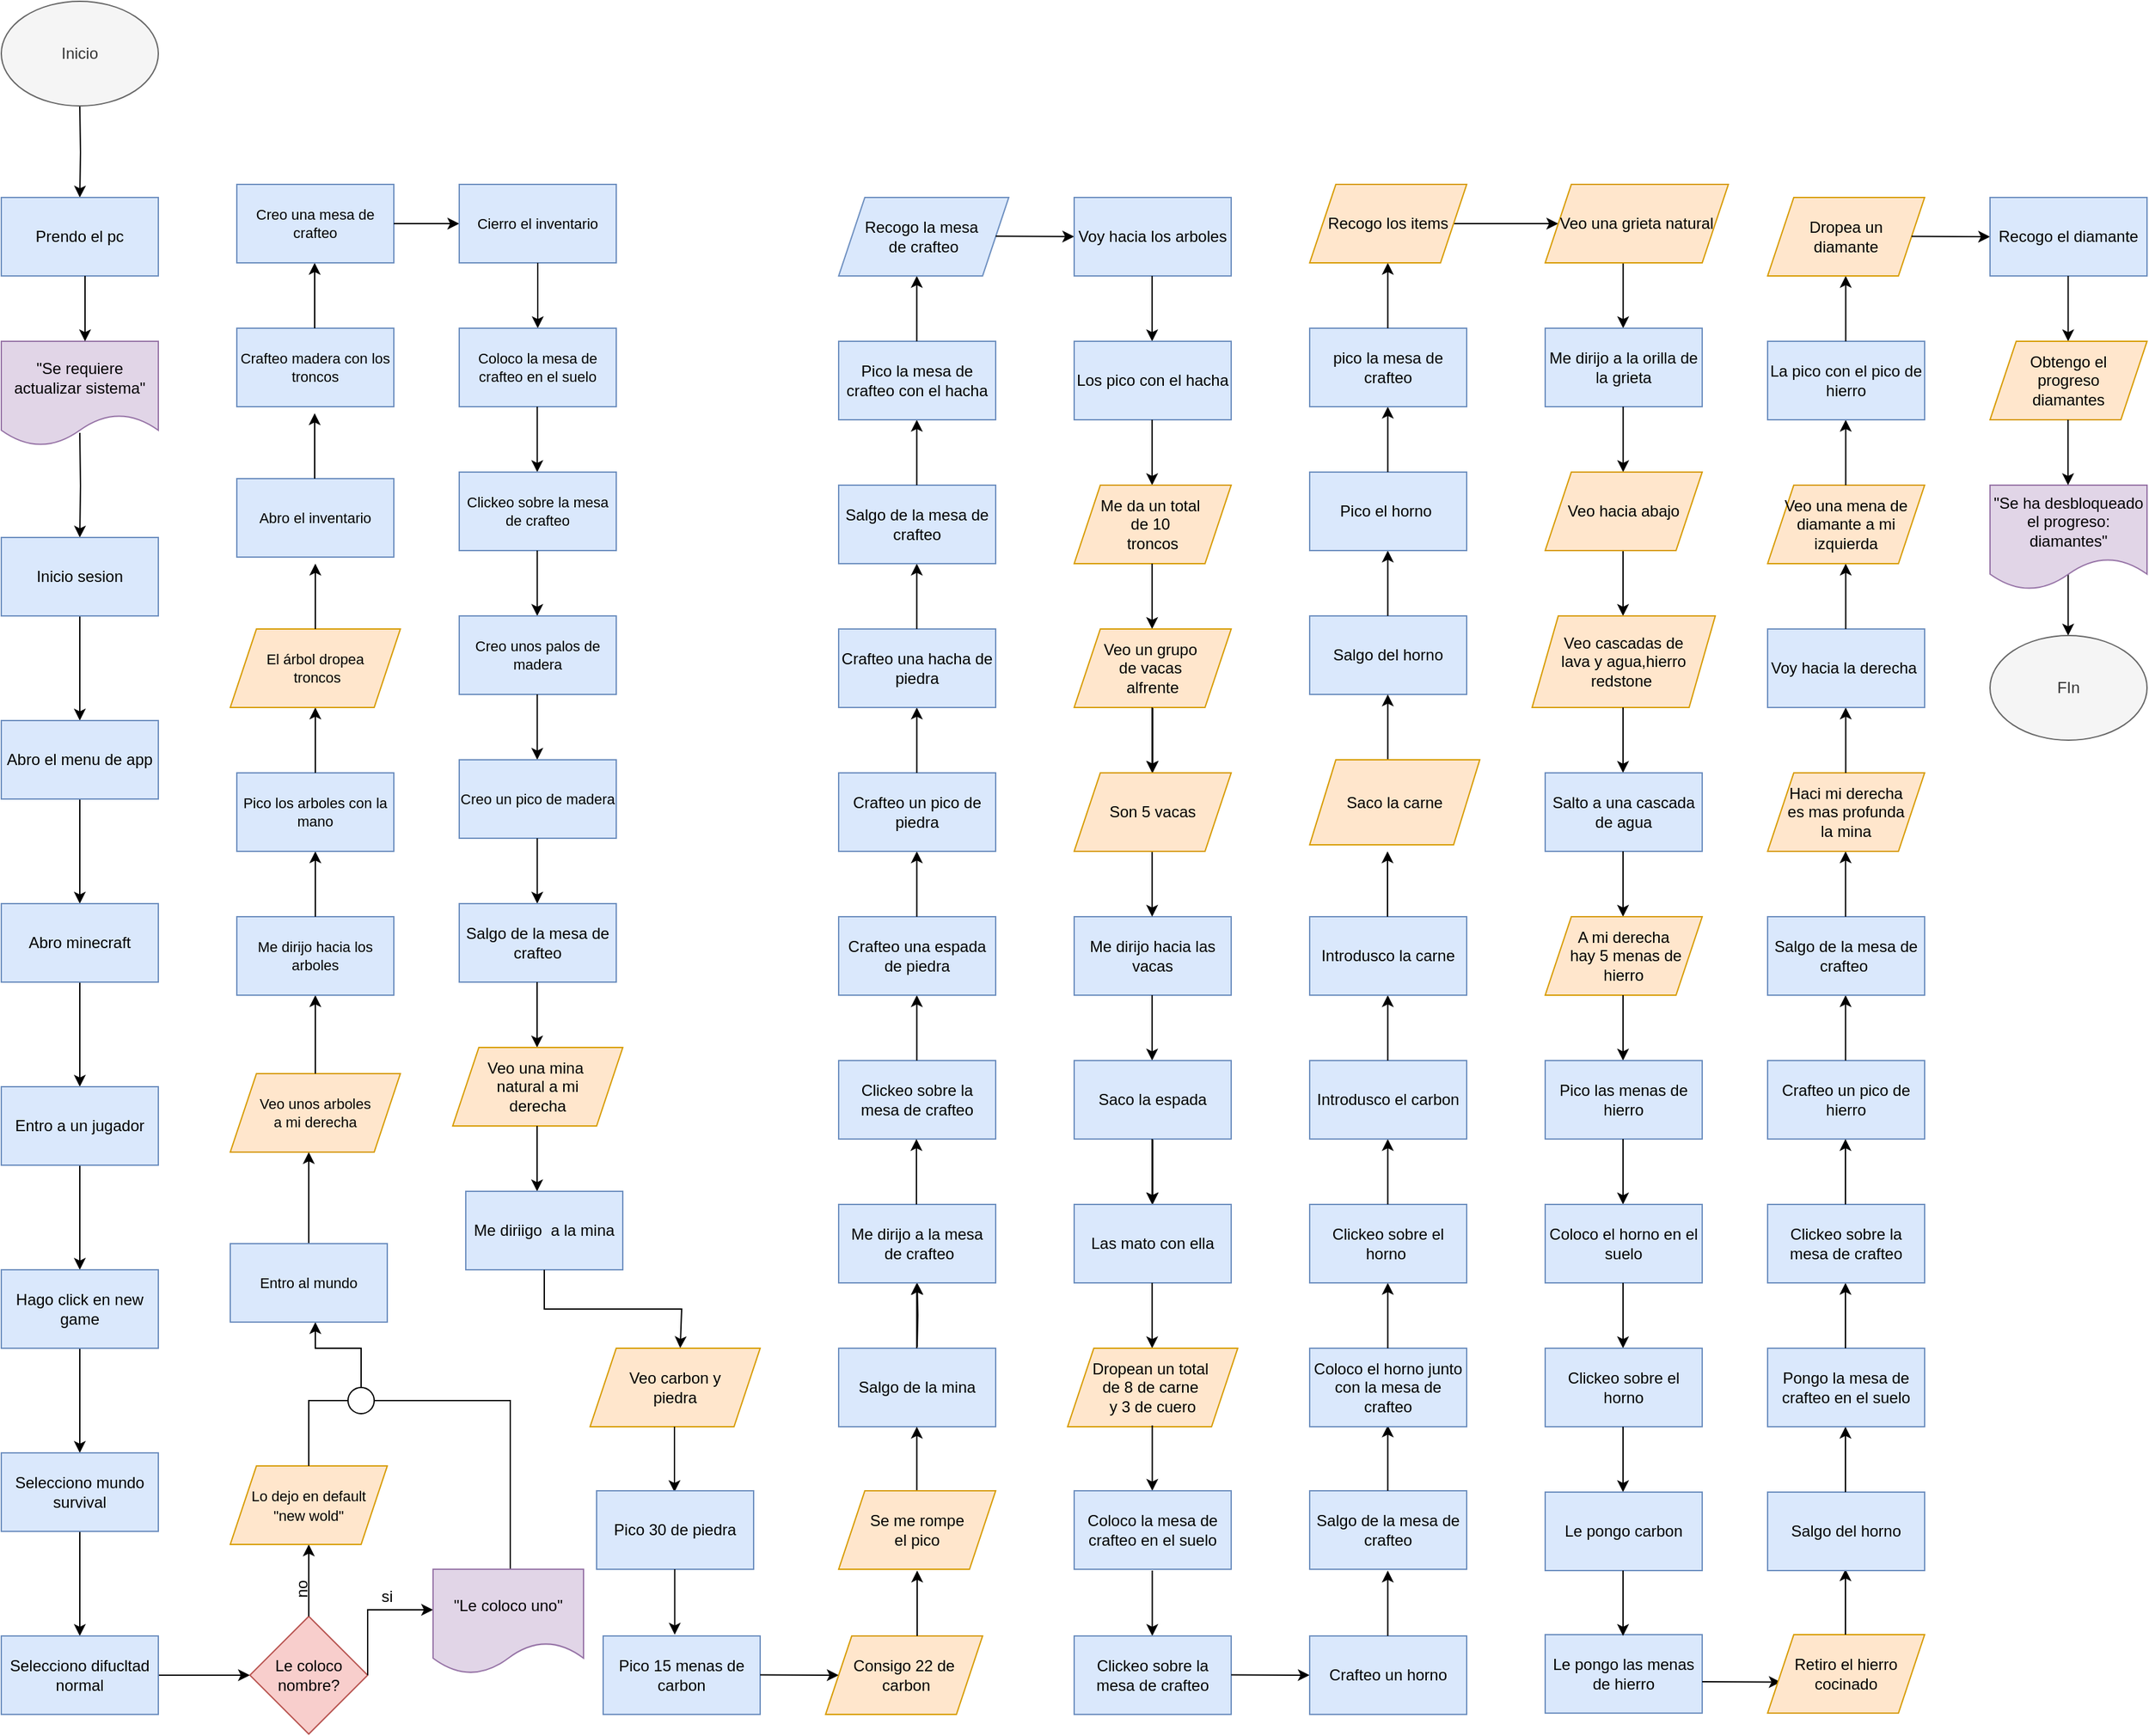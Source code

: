 <mxfile version="17.4.0" type="github">
  <diagram id="AYQV9O10JoMfKQ76o80u" name="Page-1">
    <mxGraphModel dx="1296" dy="722" grid="1" gridSize="10" guides="1" tooltips="1" connect="1" arrows="1" fold="1" page="1" pageScale="1" pageWidth="827" pageHeight="1169" math="0" shadow="0">
      <root>
        <mxCell id="0" />
        <mxCell id="1" parent="0" />
        <mxCell id="PT8ND_q76XKcG_l77ZsT-3" value="" style="edgeStyle=orthogonalEdgeStyle;rounded=0;orthogonalLoop=1;jettySize=auto;html=1;" parent="1" target="PT8ND_q76XKcG_l77ZsT-2" edge="1">
          <mxGeometry relative="1" as="geometry">
            <mxPoint x="96" y="110" as="sourcePoint" />
          </mxGeometry>
        </mxCell>
        <mxCell id="PT8ND_q76XKcG_l77ZsT-1" value="Inicio" style="ellipse;whiteSpace=wrap;html=1;fillColor=#f5f5f5;fontColor=#333333;strokeColor=#666666;" parent="1" vertex="1">
          <mxGeometry x="36" y="30" width="120" height="80" as="geometry" />
        </mxCell>
        <mxCell id="PT8ND_q76XKcG_l77ZsT-5" value="" style="edgeStyle=orthogonalEdgeStyle;rounded=0;orthogonalLoop=1;jettySize=auto;html=1;" parent="1" target="PT8ND_q76XKcG_l77ZsT-4" edge="1">
          <mxGeometry relative="1" as="geometry">
            <mxPoint x="96" y="360" as="sourcePoint" />
          </mxGeometry>
        </mxCell>
        <mxCell id="PT8ND_q76XKcG_l77ZsT-2" value="&lt;span&gt;Prendo el pc&lt;/span&gt;" style="whiteSpace=wrap;html=1;fillColor=#dae8fc;strokeColor=#6c8ebf;" parent="1" vertex="1">
          <mxGeometry x="36" y="180" width="120" height="60" as="geometry" />
        </mxCell>
        <mxCell id="PT8ND_q76XKcG_l77ZsT-7" value="" style="edgeStyle=orthogonalEdgeStyle;rounded=0;orthogonalLoop=1;jettySize=auto;html=1;" parent="1" source="PT8ND_q76XKcG_l77ZsT-4" target="PT8ND_q76XKcG_l77ZsT-6" edge="1">
          <mxGeometry relative="1" as="geometry" />
        </mxCell>
        <mxCell id="PT8ND_q76XKcG_l77ZsT-4" value="&lt;span&gt;Inicio sesion&lt;/span&gt;" style="whiteSpace=wrap;html=1;fillColor=#dae8fc;strokeColor=#6c8ebf;" parent="1" vertex="1">
          <mxGeometry x="36" y="440" width="120" height="60" as="geometry" />
        </mxCell>
        <mxCell id="PT8ND_q76XKcG_l77ZsT-9" value="" style="edgeStyle=orthogonalEdgeStyle;rounded=0;orthogonalLoop=1;jettySize=auto;html=1;" parent="1" source="PT8ND_q76XKcG_l77ZsT-6" target="PT8ND_q76XKcG_l77ZsT-8" edge="1">
          <mxGeometry relative="1" as="geometry" />
        </mxCell>
        <mxCell id="PT8ND_q76XKcG_l77ZsT-6" value="&lt;span&gt;Abro el menu de app&lt;/span&gt;" style="whiteSpace=wrap;html=1;fillColor=#dae8fc;strokeColor=#6c8ebf;" parent="1" vertex="1">
          <mxGeometry x="36" y="580" width="120" height="60" as="geometry" />
        </mxCell>
        <mxCell id="PT8ND_q76XKcG_l77ZsT-17" value="" style="edgeStyle=orthogonalEdgeStyle;rounded=0;orthogonalLoop=1;jettySize=auto;html=1;" parent="1" source="PT8ND_q76XKcG_l77ZsT-8" target="PT8ND_q76XKcG_l77ZsT-16" edge="1">
          <mxGeometry relative="1" as="geometry" />
        </mxCell>
        <mxCell id="PT8ND_q76XKcG_l77ZsT-8" value="&lt;span&gt;Abro minecraft&lt;/span&gt;" style="whiteSpace=wrap;html=1;fillColor=#dae8fc;strokeColor=#6c8ebf;" parent="1" vertex="1">
          <mxGeometry x="36" y="720" width="120" height="60" as="geometry" />
        </mxCell>
        <mxCell id="PT8ND_q76XKcG_l77ZsT-12" value="Text" style="text;html=1;strokeColor=none;fillColor=none;align=center;verticalAlign=middle;whiteSpace=wrap;rounded=0;" parent="1" vertex="1">
          <mxGeometry x="56" y="875" width="60" height="30" as="geometry" />
        </mxCell>
        <mxCell id="PT8ND_q76XKcG_l77ZsT-20" value="" style="edgeStyle=orthogonalEdgeStyle;rounded=0;orthogonalLoop=1;jettySize=auto;html=1;" parent="1" source="PT8ND_q76XKcG_l77ZsT-16" target="PT8ND_q76XKcG_l77ZsT-19" edge="1">
          <mxGeometry relative="1" as="geometry" />
        </mxCell>
        <mxCell id="PT8ND_q76XKcG_l77ZsT-16" value="&lt;span&gt;Entro a un jugador&lt;/span&gt;" style="whiteSpace=wrap;html=1;fillColor=#dae8fc;strokeColor=#6c8ebf;" parent="1" vertex="1">
          <mxGeometry x="36" y="860" width="120" height="60" as="geometry" />
        </mxCell>
        <mxCell id="PT8ND_q76XKcG_l77ZsT-23" value="" style="edgeStyle=orthogonalEdgeStyle;rounded=0;orthogonalLoop=1;jettySize=auto;html=1;" parent="1" source="PT8ND_q76XKcG_l77ZsT-19" target="PT8ND_q76XKcG_l77ZsT-22" edge="1">
          <mxGeometry relative="1" as="geometry" />
        </mxCell>
        <mxCell id="PT8ND_q76XKcG_l77ZsT-19" value="&lt;span&gt;Hago click en new game&lt;/span&gt;" style="whiteSpace=wrap;html=1;fillColor=#dae8fc;strokeColor=#6c8ebf;" parent="1" vertex="1">
          <mxGeometry x="36" y="1000" width="120" height="60" as="geometry" />
        </mxCell>
        <mxCell id="PT8ND_q76XKcG_l77ZsT-26" value="" style="edgeStyle=orthogonalEdgeStyle;rounded=0;orthogonalLoop=1;jettySize=auto;html=1;" parent="1" source="PT8ND_q76XKcG_l77ZsT-22" target="PT8ND_q76XKcG_l77ZsT-25" edge="1">
          <mxGeometry relative="1" as="geometry" />
        </mxCell>
        <mxCell id="PT8ND_q76XKcG_l77ZsT-22" value="&lt;span&gt;Selecciono mundo survival&lt;/span&gt;" style="whiteSpace=wrap;html=1;fillColor=#dae8fc;strokeColor=#6c8ebf;" parent="1" vertex="1">
          <mxGeometry x="36" y="1140" width="120" height="60" as="geometry" />
        </mxCell>
        <mxCell id="kBB0G43ifVOI-B2i6v7P-5" value="" style="edgeStyle=orthogonalEdgeStyle;rounded=0;orthogonalLoop=1;jettySize=auto;html=1;" parent="1" source="PT8ND_q76XKcG_l77ZsT-25" edge="1">
          <mxGeometry relative="1" as="geometry">
            <mxPoint x="226" y="1310" as="targetPoint" />
          </mxGeometry>
        </mxCell>
        <mxCell id="PT8ND_q76XKcG_l77ZsT-25" value="&lt;span&gt;Selecciono difucltad normal&lt;/span&gt;" style="whiteSpace=wrap;html=1;fillColor=#dae8fc;strokeColor=#6c8ebf;" parent="1" vertex="1">
          <mxGeometry x="36" y="1280" width="120" height="60" as="geometry" />
        </mxCell>
        <mxCell id="kBB0G43ifVOI-B2i6v7P-3" value="&lt;span&gt;Le coloco nombre?&lt;/span&gt;" style="rhombus;whiteSpace=wrap;html=1;fillColor=#f8cecc;strokeColor=#b85450;" parent="1" vertex="1">
          <mxGeometry x="226" y="1265" width="90" height="90" as="geometry" />
        </mxCell>
        <mxCell id="kBB0G43ifVOI-B2i6v7P-6" value="no" style="text;html=1;strokeColor=none;fillColor=none;align=center;verticalAlign=middle;whiteSpace=wrap;rounded=0;rotation=-90;" parent="1" vertex="1">
          <mxGeometry x="236" y="1229" width="60" height="30" as="geometry" />
        </mxCell>
        <mxCell id="kBB0G43ifVOI-B2i6v7P-10" value="" style="endArrow=classic;html=1;rounded=0;" parent="1" edge="1">
          <mxGeometry width="50" height="50" relative="1" as="geometry">
            <mxPoint x="316" y="1310" as="sourcePoint" />
            <mxPoint x="366" y="1260" as="targetPoint" />
            <Array as="points">
              <mxPoint x="316" y="1260" />
            </Array>
          </mxGeometry>
        </mxCell>
        <mxCell id="kBB0G43ifVOI-B2i6v7P-12" value="" style="endArrow=classic;html=1;rounded=0;exitX=0.5;exitY=0;exitDx=0;exitDy=0;" parent="1" source="kBB0G43ifVOI-B2i6v7P-3" edge="1">
          <mxGeometry width="50" height="50" relative="1" as="geometry">
            <mxPoint x="246" y="1270" as="sourcePoint" />
            <mxPoint x="271" y="1210" as="targetPoint" />
          </mxGeometry>
        </mxCell>
        <mxCell id="kBB0G43ifVOI-B2i6v7P-13" value="&lt;font style=&quot;font-size: 11px&quot;&gt;Lo dejo en default&lt;br&gt;&quot;new wold&quot;&lt;/font&gt;" style="shape=parallelogram;perimeter=parallelogramPerimeter;whiteSpace=wrap;html=1;fixedSize=1;fillColor=#ffe6cc;strokeColor=#d79b00;" parent="1" vertex="1">
          <mxGeometry x="211" y="1150" width="120" height="60" as="geometry" />
        </mxCell>
        <mxCell id="kBB0G43ifVOI-B2i6v7P-14" value="si" style="text;html=1;strokeColor=none;fillColor=none;align=center;verticalAlign=middle;whiteSpace=wrap;rounded=0;" parent="1" vertex="1">
          <mxGeometry x="301" y="1235" width="60" height="30" as="geometry" />
        </mxCell>
        <mxCell id="kBB0G43ifVOI-B2i6v7P-17" value="" style="ellipse;whiteSpace=wrap;html=1;aspect=fixed;fontSize=11;" parent="1" vertex="1">
          <mxGeometry x="301" y="1090" width="20" height="20" as="geometry" />
        </mxCell>
        <mxCell id="kBB0G43ifVOI-B2i6v7P-20" value="" style="endArrow=none;html=1;rounded=0;fontSize=11;entryX=1;entryY=0.5;entryDx=0;entryDy=0;exitX=0.575;exitY=0;exitDx=0;exitDy=0;exitPerimeter=0;" parent="1" target="kBB0G43ifVOI-B2i6v7P-17" edge="1">
          <mxGeometry width="50" height="50" relative="1" as="geometry">
            <mxPoint x="425" y="1229" as="sourcePoint" />
            <mxPoint x="336" y="1100" as="targetPoint" />
            <Array as="points">
              <mxPoint x="425" y="1100" />
            </Array>
          </mxGeometry>
        </mxCell>
        <mxCell id="kBB0G43ifVOI-B2i6v7P-21" value="" style="endArrow=none;html=1;rounded=0;fontSize=11;exitX=0.5;exitY=0;exitDx=0;exitDy=0;entryX=0;entryY=0.5;entryDx=0;entryDy=0;" parent="1" source="kBB0G43ifVOI-B2i6v7P-13" target="kBB0G43ifVOI-B2i6v7P-17" edge="1">
          <mxGeometry width="50" height="50" relative="1" as="geometry">
            <mxPoint x="396" y="1050" as="sourcePoint" />
            <mxPoint x="446" y="1000" as="targetPoint" />
            <Array as="points">
              <mxPoint x="271" y="1100" />
            </Array>
          </mxGeometry>
        </mxCell>
        <mxCell id="kBB0G43ifVOI-B2i6v7P-23" value="" style="endArrow=classic;html=1;rounded=0;fontSize=11;exitX=0.5;exitY=0;exitDx=0;exitDy=0;" parent="1" source="kBB0G43ifVOI-B2i6v7P-17" edge="1">
          <mxGeometry width="50" height="50" relative="1" as="geometry">
            <mxPoint x="286" y="1100" as="sourcePoint" />
            <mxPoint x="276" y="1040" as="targetPoint" />
            <Array as="points">
              <mxPoint x="311" y="1060" />
              <mxPoint x="276" y="1060" />
            </Array>
          </mxGeometry>
        </mxCell>
        <mxCell id="kBB0G43ifVOI-B2i6v7P-26" value="" style="edgeStyle=orthogonalEdgeStyle;rounded=0;orthogonalLoop=1;jettySize=auto;html=1;fontSize=11;" parent="1" source="kBB0G43ifVOI-B2i6v7P-24" edge="1">
          <mxGeometry relative="1" as="geometry">
            <mxPoint x="271" y="910" as="targetPoint" />
          </mxGeometry>
        </mxCell>
        <mxCell id="kBB0G43ifVOI-B2i6v7P-24" value="Entro al mundo" style="rounded=0;whiteSpace=wrap;html=1;fontSize=11;fillColor=#dae8fc;strokeColor=#6c8ebf;" parent="1" vertex="1">
          <mxGeometry x="211" y="980" width="120" height="60" as="geometry" />
        </mxCell>
        <mxCell id="kBB0G43ifVOI-B2i6v7P-27" value="Veo unos arboles&lt;br&gt;a mi derecha" style="shape=parallelogram;perimeter=parallelogramPerimeter;whiteSpace=wrap;html=1;fixedSize=1;fontSize=11;fillColor=#ffe6cc;strokeColor=#d79b00;" parent="1" vertex="1">
          <mxGeometry x="211" y="850" width="130" height="60" as="geometry" />
        </mxCell>
        <mxCell id="kBB0G43ifVOI-B2i6v7P-29" value="" style="endArrow=classic;html=1;rounded=0;fontSize=11;exitX=0.5;exitY=0;exitDx=0;exitDy=0;" parent="1" source="kBB0G43ifVOI-B2i6v7P-27" edge="1">
          <mxGeometry width="50" height="50" relative="1" as="geometry">
            <mxPoint x="256" y="840" as="sourcePoint" />
            <mxPoint x="276" y="790" as="targetPoint" />
          </mxGeometry>
        </mxCell>
        <mxCell id="kBB0G43ifVOI-B2i6v7P-30" value="Me dirijo hacia los arboles" style="rounded=0;whiteSpace=wrap;html=1;fontSize=11;fillColor=#dae8fc;strokeColor=#6c8ebf;" parent="1" vertex="1">
          <mxGeometry x="216" y="730" width="120" height="60" as="geometry" />
        </mxCell>
        <mxCell id="kBB0G43ifVOI-B2i6v7P-32" value="" style="endArrow=classic;html=1;rounded=0;fontSize=11;exitX=0.5;exitY=0;exitDx=0;exitDy=0;" parent="1" source="kBB0G43ifVOI-B2i6v7P-30" edge="1">
          <mxGeometry width="50" height="50" relative="1" as="geometry">
            <mxPoint x="246" y="730" as="sourcePoint" />
            <mxPoint x="276" y="680" as="targetPoint" />
          </mxGeometry>
        </mxCell>
        <mxCell id="kBB0G43ifVOI-B2i6v7P-33" value="Pico los arboles con la&lt;br&gt;mano" style="rounded=0;whiteSpace=wrap;html=1;fontSize=11;fillColor=#dae8fc;strokeColor=#6c8ebf;" parent="1" vertex="1">
          <mxGeometry x="216" y="620" width="120" height="60" as="geometry" />
        </mxCell>
        <mxCell id="kBB0G43ifVOI-B2i6v7P-34" value="" style="endArrow=classic;html=1;rounded=0;fontSize=11;exitX=0.5;exitY=0;exitDx=0;exitDy=0;" parent="1" source="kBB0G43ifVOI-B2i6v7P-33" edge="1">
          <mxGeometry width="50" height="50" relative="1" as="geometry">
            <mxPoint x="256" y="620" as="sourcePoint" />
            <mxPoint x="276" y="570" as="targetPoint" />
          </mxGeometry>
        </mxCell>
        <mxCell id="kBB0G43ifVOI-B2i6v7P-36" value="El árbol dropea &lt;br&gt;&amp;nbsp;troncos" style="shape=parallelogram;perimeter=parallelogramPerimeter;whiteSpace=wrap;html=1;fixedSize=1;fontSize=11;fillColor=#ffe6cc;strokeColor=#d79b00;" parent="1" vertex="1">
          <mxGeometry x="211" y="510" width="130" height="60" as="geometry" />
        </mxCell>
        <mxCell id="kBB0G43ifVOI-B2i6v7P-37" value="" style="endArrow=classic;html=1;rounded=0;fontSize=11;exitX=0.5;exitY=0;exitDx=0;exitDy=0;" parent="1" source="kBB0G43ifVOI-B2i6v7P-36" edge="1">
          <mxGeometry width="50" height="50" relative="1" as="geometry">
            <mxPoint x="256" y="510" as="sourcePoint" />
            <mxPoint x="276" y="460" as="targetPoint" />
          </mxGeometry>
        </mxCell>
        <mxCell id="kBB0G43ifVOI-B2i6v7P-38" value="Abro el inventario" style="rounded=0;whiteSpace=wrap;html=1;fontSize=11;fillColor=#dae8fc;strokeColor=#6c8ebf;" parent="1" vertex="1">
          <mxGeometry x="216" y="395" width="120" height="60" as="geometry" />
        </mxCell>
        <mxCell id="kBB0G43ifVOI-B2i6v7P-39" value="" style="endArrow=classic;html=1;rounded=0;fontSize=11;exitX=0.5;exitY=0;exitDx=0;exitDy=0;" parent="1" edge="1">
          <mxGeometry width="50" height="50" relative="1" as="geometry">
            <mxPoint x="275.5" y="395" as="sourcePoint" />
            <mxPoint x="275.5" y="345" as="targetPoint" />
          </mxGeometry>
        </mxCell>
        <mxCell id="kBB0G43ifVOI-B2i6v7P-40" value="Crafteo madera con los&lt;br&gt;troncos" style="rounded=0;whiteSpace=wrap;html=1;fontSize=11;fillColor=#dae8fc;strokeColor=#6c8ebf;" parent="1" vertex="1">
          <mxGeometry x="216" y="280" width="120" height="60" as="geometry" />
        </mxCell>
        <mxCell id="kBB0G43ifVOI-B2i6v7P-43" value="" style="endArrow=classic;html=1;rounded=0;fontSize=11;exitX=0.5;exitY=0;exitDx=0;exitDy=0;" parent="1" edge="1">
          <mxGeometry width="50" height="50" relative="1" as="geometry">
            <mxPoint x="275.5" y="280" as="sourcePoint" />
            <mxPoint x="275.5" y="230" as="targetPoint" />
          </mxGeometry>
        </mxCell>
        <mxCell id="kBB0G43ifVOI-B2i6v7P-44" value="Creo una mesa de crafteo" style="rounded=0;whiteSpace=wrap;html=1;fontSize=11;fillColor=#dae8fc;strokeColor=#6c8ebf;" parent="1" vertex="1">
          <mxGeometry x="216" y="170" width="120" height="60" as="geometry" />
        </mxCell>
        <mxCell id="kBB0G43ifVOI-B2i6v7P-45" value="" style="endArrow=classic;html=1;rounded=0;fontSize=11;exitX=1;exitY=0.5;exitDx=0;exitDy=0;" parent="1" source="kBB0G43ifVOI-B2i6v7P-44" edge="1">
          <mxGeometry width="50" height="50" relative="1" as="geometry">
            <mxPoint x="376" y="230" as="sourcePoint" />
            <mxPoint x="386" y="200" as="targetPoint" />
          </mxGeometry>
        </mxCell>
        <mxCell id="kBB0G43ifVOI-B2i6v7P-46" value="Cierro el inventario" style="rounded=0;whiteSpace=wrap;html=1;fontSize=11;fillColor=#dae8fc;strokeColor=#6c8ebf;" parent="1" vertex="1">
          <mxGeometry x="386" y="170" width="120" height="60" as="geometry" />
        </mxCell>
        <mxCell id="kBB0G43ifVOI-B2i6v7P-47" value="" style="endArrow=classic;html=1;rounded=0;fontSize=11;" parent="1" edge="1">
          <mxGeometry width="50" height="50" relative="1" as="geometry">
            <mxPoint x="446" y="230" as="sourcePoint" />
            <mxPoint x="446" y="280" as="targetPoint" />
            <Array as="points" />
          </mxGeometry>
        </mxCell>
        <mxCell id="kBB0G43ifVOI-B2i6v7P-48" value="Coloco la mesa de crafteo en el suelo" style="rounded=0;whiteSpace=wrap;html=1;fontSize=11;fillColor=#dae8fc;strokeColor=#6c8ebf;" parent="1" vertex="1">
          <mxGeometry x="386" y="280" width="120" height="60" as="geometry" />
        </mxCell>
        <mxCell id="kBB0G43ifVOI-B2i6v7P-49" value="" style="endArrow=classic;html=1;rounded=0;fontSize=11;" parent="1" edge="1">
          <mxGeometry width="50" height="50" relative="1" as="geometry">
            <mxPoint x="445.63" y="340" as="sourcePoint" />
            <mxPoint x="445.63" y="390" as="targetPoint" />
            <Array as="points" />
          </mxGeometry>
        </mxCell>
        <mxCell id="kBB0G43ifVOI-B2i6v7P-50" value="Clickeo sobre la mesa de crafteo" style="rounded=0;whiteSpace=wrap;html=1;fontSize=11;fillColor=#dae8fc;strokeColor=#6c8ebf;" parent="1" vertex="1">
          <mxGeometry x="386" y="390" width="120" height="60" as="geometry" />
        </mxCell>
        <mxCell id="kBB0G43ifVOI-B2i6v7P-51" value="" style="endArrow=classic;html=1;rounded=0;fontSize=11;" parent="1" edge="1">
          <mxGeometry width="50" height="50" relative="1" as="geometry">
            <mxPoint x="445.63" y="450" as="sourcePoint" />
            <mxPoint x="445.63" y="500" as="targetPoint" />
            <Array as="points" />
          </mxGeometry>
        </mxCell>
        <mxCell id="kBB0G43ifVOI-B2i6v7P-53" value="Creo unos palos de madera" style="rounded=0;whiteSpace=wrap;html=1;fontSize=11;fillColor=#dae8fc;strokeColor=#6c8ebf;" parent="1" vertex="1">
          <mxGeometry x="386" y="500" width="120" height="60" as="geometry" />
        </mxCell>
        <mxCell id="kBB0G43ifVOI-B2i6v7P-55" value="" style="endArrow=classic;html=1;rounded=0;fontSize=11;" parent="1" edge="1">
          <mxGeometry width="50" height="50" relative="1" as="geometry">
            <mxPoint x="445.63" y="560.0" as="sourcePoint" />
            <mxPoint x="445.63" y="610.0" as="targetPoint" />
            <Array as="points" />
          </mxGeometry>
        </mxCell>
        <mxCell id="kBB0G43ifVOI-B2i6v7P-56" value="Creo un pico de madera" style="rounded=0;whiteSpace=wrap;html=1;fontSize=11;fillColor=#dae8fc;strokeColor=#6c8ebf;" parent="1" vertex="1">
          <mxGeometry x="386" y="610" width="120" height="60" as="geometry" />
        </mxCell>
        <mxCell id="kBB0G43ifVOI-B2i6v7P-57" value="" style="endArrow=classic;html=1;rounded=0;fontSize=11;" parent="1" edge="1">
          <mxGeometry width="50" height="50" relative="1" as="geometry">
            <mxPoint x="445.63" y="670.0" as="sourcePoint" />
            <mxPoint x="445.63" y="720.0" as="targetPoint" />
            <Array as="points" />
          </mxGeometry>
        </mxCell>
        <mxCell id="CCvOJR1eQpiQs_-hQ0Ik-1" value="Salgo de la mesa de crafteo" style="rounded=0;whiteSpace=wrap;html=1;fillColor=#dae8fc;strokeColor=#6c8ebf;" parent="1" vertex="1">
          <mxGeometry x="386" y="720" width="120" height="60" as="geometry" />
        </mxCell>
        <mxCell id="CCvOJR1eQpiQs_-hQ0Ik-2" value="" style="endArrow=classic;html=1;rounded=0;fontSize=11;" parent="1" edge="1">
          <mxGeometry width="50" height="50" relative="1" as="geometry">
            <mxPoint x="445.5" y="780" as="sourcePoint" />
            <mxPoint x="445.5" y="830" as="targetPoint" />
            <Array as="points" />
          </mxGeometry>
        </mxCell>
        <mxCell id="CCvOJR1eQpiQs_-hQ0Ik-4" value="Veo una mina&amp;nbsp;&lt;br&gt;natural a mi &lt;br&gt;derecha" style="shape=parallelogram;perimeter=parallelogramPerimeter;whiteSpace=wrap;html=1;fixedSize=1;fillColor=#ffe6cc;strokeColor=#d79b00;" parent="1" vertex="1">
          <mxGeometry x="381" y="830" width="130" height="60" as="geometry" />
        </mxCell>
        <mxCell id="CCvOJR1eQpiQs_-hQ0Ik-5" value="" style="endArrow=classic;html=1;rounded=0;fontSize=11;" parent="1" edge="1">
          <mxGeometry width="50" height="50" relative="1" as="geometry">
            <mxPoint x="445.5" y="890" as="sourcePoint" />
            <mxPoint x="445.5" y="940" as="targetPoint" />
            <Array as="points" />
          </mxGeometry>
        </mxCell>
        <mxCell id="CCvOJR1eQpiQs_-hQ0Ik-6" value="Me diriigo&amp;nbsp; a la mina" style="rounded=0;whiteSpace=wrap;html=1;fillColor=#dae8fc;strokeColor=#6c8ebf;" parent="1" vertex="1">
          <mxGeometry x="391" y="940" width="120" height="60" as="geometry" />
        </mxCell>
        <mxCell id="CCvOJR1eQpiQs_-hQ0Ik-7" value="" style="endArrow=classic;html=1;rounded=0;fontSize=11;entryX=0.53;entryY=-0.002;entryDx=0;entryDy=0;exitX=0.5;exitY=1;exitDx=0;exitDy=0;entryPerimeter=0;" parent="1" source="CCvOJR1eQpiQs_-hQ0Ik-6" target="CCvOJR1eQpiQs_-hQ0Ik-9" edge="1">
          <mxGeometry width="50" height="50" relative="1" as="geometry">
            <mxPoint x="486.0" y="1000" as="sourcePoint" />
            <mxPoint x="546" y="1060" as="targetPoint" />
            <Array as="points">
              <mxPoint x="451" y="1030" />
              <mxPoint x="556" y="1030" />
            </Array>
          </mxGeometry>
        </mxCell>
        <mxCell id="CCvOJR1eQpiQs_-hQ0Ik-9" value="Veo carbon y &lt;br&gt;piedra" style="shape=parallelogram;perimeter=parallelogramPerimeter;whiteSpace=wrap;html=1;fixedSize=1;fillColor=#ffe6cc;strokeColor=#d79b00;" parent="1" vertex="1">
          <mxGeometry x="486" y="1060" width="130" height="60" as="geometry" />
        </mxCell>
        <mxCell id="CCvOJR1eQpiQs_-hQ0Ik-10" value="" style="endArrow=classic;html=1;rounded=0;fontSize=11;" parent="1" edge="1">
          <mxGeometry width="50" height="50" relative="1" as="geometry">
            <mxPoint x="550.5" y="1120" as="sourcePoint" />
            <mxPoint x="550.5" y="1170" as="targetPoint" />
            <Array as="points" />
          </mxGeometry>
        </mxCell>
        <mxCell id="CCvOJR1eQpiQs_-hQ0Ik-11" value="Pico 30 de piedra" style="rounded=0;whiteSpace=wrap;html=1;fillColor=#dae8fc;strokeColor=#6c8ebf;" parent="1" vertex="1">
          <mxGeometry x="491" y="1169" width="120" height="60" as="geometry" />
        </mxCell>
        <mxCell id="CCvOJR1eQpiQs_-hQ0Ik-13" value="" style="endArrow=classic;html=1;rounded=0;fontSize=11;" parent="1" edge="1">
          <mxGeometry width="50" height="50" relative="1" as="geometry">
            <mxPoint x="550.71" y="1229" as="sourcePoint" />
            <mxPoint x="550.71" y="1279" as="targetPoint" />
            <Array as="points" />
          </mxGeometry>
        </mxCell>
        <mxCell id="CCvOJR1eQpiQs_-hQ0Ik-14" value="Pico 15 menas de carbon" style="rounded=0;whiteSpace=wrap;html=1;fillColor=#dae8fc;strokeColor=#6c8ebf;" parent="1" vertex="1">
          <mxGeometry x="496" y="1280" width="120" height="60" as="geometry" />
        </mxCell>
        <mxCell id="CCvOJR1eQpiQs_-hQ0Ik-16" value="" style="endArrow=classic;html=1;rounded=0;fontSize=11;entryX=0;entryY=0.5;entryDx=0;entryDy=0;" parent="1" target="CCvOJR1eQpiQs_-hQ0Ik-19" edge="1">
          <mxGeometry width="50" height="50" relative="1" as="geometry">
            <mxPoint x="616" y="1309.71" as="sourcePoint" />
            <mxPoint x="666" y="1310" as="targetPoint" />
            <Array as="points" />
          </mxGeometry>
        </mxCell>
        <mxCell id="CCvOJR1eQpiQs_-hQ0Ik-19" value="Consigo 22 de&lt;br&gt;&amp;nbsp;carbon" style="shape=parallelogram;perimeter=parallelogramPerimeter;whiteSpace=wrap;html=1;fixedSize=1;fillColor=#ffe6cc;strokeColor=#d79b00;" parent="1" vertex="1">
          <mxGeometry x="666" y="1280" width="120" height="60" as="geometry" />
        </mxCell>
        <mxCell id="CCvOJR1eQpiQs_-hQ0Ik-20" value="" style="endArrow=classic;html=1;rounded=0;fontSize=11;exitX=0.5;exitY=0;exitDx=0;exitDy=0;" parent="1" edge="1">
          <mxGeometry width="50" height="50" relative="1" as="geometry">
            <mxPoint x="736" y="1280" as="sourcePoint" />
            <mxPoint x="736" y="1230" as="targetPoint" />
          </mxGeometry>
        </mxCell>
        <mxCell id="CCvOJR1eQpiQs_-hQ0Ik-25" value="" style="edgeStyle=orthogonalEdgeStyle;rounded=0;orthogonalLoop=1;jettySize=auto;html=1;" parent="1" target="CCvOJR1eQpiQs_-hQ0Ik-23" edge="1">
          <mxGeometry relative="1" as="geometry">
            <mxPoint x="736" y="1059" as="sourcePoint" />
          </mxGeometry>
        </mxCell>
        <mxCell id="CCvOJR1eQpiQs_-hQ0Ik-21" value="Salgo de la mina" style="rounded=0;whiteSpace=wrap;html=1;fillColor=#dae8fc;strokeColor=#6c8ebf;" parent="1" vertex="1">
          <mxGeometry x="676" y="1060" width="120" height="60" as="geometry" />
        </mxCell>
        <mxCell id="CCvOJR1eQpiQs_-hQ0Ik-22" value="" style="endArrow=classic;html=1;rounded=0;fontSize=11;exitX=0.5;exitY=0;exitDx=0;exitDy=0;" parent="1" edge="1">
          <mxGeometry width="50" height="50" relative="1" as="geometry">
            <mxPoint x="735.71" y="1060" as="sourcePoint" />
            <mxPoint x="735.71" y="1010" as="targetPoint" />
          </mxGeometry>
        </mxCell>
        <mxCell id="CCvOJR1eQpiQs_-hQ0Ik-23" value="Me dirijo a la mesa&lt;br&gt;&amp;nbsp;de crafteo" style="rounded=0;whiteSpace=wrap;html=1;fillColor=#dae8fc;strokeColor=#6c8ebf;" parent="1" vertex="1">
          <mxGeometry x="676" y="950" width="120" height="60" as="geometry" />
        </mxCell>
        <mxCell id="CCvOJR1eQpiQs_-hQ0Ik-24" value="Clickeo sobre la mesa de crafteo" style="rounded=0;whiteSpace=wrap;html=1;fillColor=#dae8fc;strokeColor=#6c8ebf;" parent="1" vertex="1">
          <mxGeometry x="676" y="840" width="120" height="60" as="geometry" />
        </mxCell>
        <mxCell id="CCvOJR1eQpiQs_-hQ0Ik-26" value="" style="endArrow=classic;html=1;rounded=0;fontSize=11;exitX=0.5;exitY=0;exitDx=0;exitDy=0;" parent="1" edge="1">
          <mxGeometry width="50" height="50" relative="1" as="geometry">
            <mxPoint x="735.44" y="950" as="sourcePoint" />
            <mxPoint x="735.44" y="900" as="targetPoint" />
          </mxGeometry>
        </mxCell>
        <mxCell id="CCvOJR1eQpiQs_-hQ0Ik-27" value="" style="endArrow=classic;html=1;rounded=0;fontSize=11;exitX=0.5;exitY=0;exitDx=0;exitDy=0;" parent="1" edge="1">
          <mxGeometry width="50" height="50" relative="1" as="geometry">
            <mxPoint x="735.73" y="840" as="sourcePoint" />
            <mxPoint x="735.73" y="790" as="targetPoint" />
          </mxGeometry>
        </mxCell>
        <mxCell id="CCvOJR1eQpiQs_-hQ0Ik-28" value="Crafteo una espada de piedra" style="rounded=0;whiteSpace=wrap;html=1;fillColor=#dae8fc;strokeColor=#6c8ebf;" parent="1" vertex="1">
          <mxGeometry x="676" y="730" width="120" height="60" as="geometry" />
        </mxCell>
        <mxCell id="CCvOJR1eQpiQs_-hQ0Ik-29" value="" style="endArrow=classic;html=1;rounded=0;fontSize=11;exitX=0.5;exitY=0;exitDx=0;exitDy=0;" parent="1" edge="1">
          <mxGeometry width="50" height="50" relative="1" as="geometry">
            <mxPoint x="735.73" y="1170.0" as="sourcePoint" />
            <mxPoint x="735.73" y="1120.0" as="targetPoint" />
          </mxGeometry>
        </mxCell>
        <mxCell id="CCvOJR1eQpiQs_-hQ0Ik-31" value="Se me rompe&lt;br&gt;el pico" style="shape=parallelogram;perimeter=parallelogramPerimeter;whiteSpace=wrap;html=1;fixedSize=1;fillColor=#ffe6cc;strokeColor=#d79b00;" parent="1" vertex="1">
          <mxGeometry x="676" y="1169" width="120" height="60" as="geometry" />
        </mxCell>
        <mxCell id="CCvOJR1eQpiQs_-hQ0Ik-32" value="" style="endArrow=classic;html=1;rounded=0;fontSize=11;exitX=0.5;exitY=0;exitDx=0;exitDy=0;" parent="1" edge="1">
          <mxGeometry width="50" height="50" relative="1" as="geometry">
            <mxPoint x="735.73" y="730" as="sourcePoint" />
            <mxPoint x="735.73" y="680" as="targetPoint" />
          </mxGeometry>
        </mxCell>
        <mxCell id="CCvOJR1eQpiQs_-hQ0Ik-33" value="Crafteo un pico de piedra" style="rounded=0;whiteSpace=wrap;html=1;fillColor=#dae8fc;strokeColor=#6c8ebf;" parent="1" vertex="1">
          <mxGeometry x="676" y="620" width="120" height="60" as="geometry" />
        </mxCell>
        <mxCell id="CCvOJR1eQpiQs_-hQ0Ik-34" value="" style="endArrow=classic;html=1;rounded=0;fontSize=11;exitX=0.5;exitY=0;exitDx=0;exitDy=0;" parent="1" edge="1">
          <mxGeometry width="50" height="50" relative="1" as="geometry">
            <mxPoint x="735.73" y="620" as="sourcePoint" />
            <mxPoint x="735.73" y="570" as="targetPoint" />
          </mxGeometry>
        </mxCell>
        <mxCell id="CCvOJR1eQpiQs_-hQ0Ik-35" value="Crafteo una hacha de piedra" style="rounded=0;whiteSpace=wrap;html=1;fillColor=#dae8fc;strokeColor=#6c8ebf;" parent="1" vertex="1">
          <mxGeometry x="676" y="510" width="120" height="60" as="geometry" />
        </mxCell>
        <mxCell id="CCvOJR1eQpiQs_-hQ0Ik-36" value="" style="endArrow=classic;html=1;rounded=0;fontSize=11;exitX=0.5;exitY=0;exitDx=0;exitDy=0;" parent="1" edge="1">
          <mxGeometry width="50" height="50" relative="1" as="geometry">
            <mxPoint x="735.71" y="510" as="sourcePoint" />
            <mxPoint x="735.71" y="460" as="targetPoint" />
          </mxGeometry>
        </mxCell>
        <mxCell id="CCvOJR1eQpiQs_-hQ0Ik-37" value="Salgo de la mesa de crafteo" style="rounded=0;whiteSpace=wrap;html=1;fillColor=#dae8fc;strokeColor=#6c8ebf;" parent="1" vertex="1">
          <mxGeometry x="676" y="400" width="120" height="60" as="geometry" />
        </mxCell>
        <mxCell id="CCvOJR1eQpiQs_-hQ0Ik-38" value="" style="endArrow=classic;html=1;rounded=0;fontSize=11;exitX=0.5;exitY=0;exitDx=0;exitDy=0;" parent="1" edge="1">
          <mxGeometry width="50" height="50" relative="1" as="geometry">
            <mxPoint x="735.71" y="400" as="sourcePoint" />
            <mxPoint x="735.71" y="350" as="targetPoint" />
          </mxGeometry>
        </mxCell>
        <mxCell id="CCvOJR1eQpiQs_-hQ0Ik-39" value="Pico la mesa de crafteo con el hacha" style="rounded=0;whiteSpace=wrap;html=1;fillColor=#dae8fc;strokeColor=#6c8ebf;" parent="1" vertex="1">
          <mxGeometry x="676" y="290" width="120" height="60" as="geometry" />
        </mxCell>
        <mxCell id="CCvOJR1eQpiQs_-hQ0Ik-41" value="" style="endArrow=classic;html=1;rounded=0;fontSize=11;exitX=0.5;exitY=0;exitDx=0;exitDy=0;" parent="1" edge="1">
          <mxGeometry width="50" height="50" relative="1" as="geometry">
            <mxPoint x="735.71" y="290" as="sourcePoint" />
            <mxPoint x="735.71" y="240" as="targetPoint" />
          </mxGeometry>
        </mxCell>
        <mxCell id="CCvOJR1eQpiQs_-hQ0Ik-42" value="Recogo la mesa&amp;nbsp;&lt;br&gt;de crafteo" style="shape=parallelogram;perimeter=parallelogramPerimeter;whiteSpace=wrap;html=1;fixedSize=1;fillColor=#dae8fc;strokeColor=#6c8ebf;" parent="1" vertex="1">
          <mxGeometry x="676" y="180" width="130" height="60" as="geometry" />
        </mxCell>
        <mxCell id="CCvOJR1eQpiQs_-hQ0Ik-43" value="" style="endArrow=classic;html=1;rounded=0;fontSize=11;entryX=0;entryY=0.5;entryDx=0;entryDy=0;" parent="1" edge="1">
          <mxGeometry width="50" height="50" relative="1" as="geometry">
            <mxPoint x="796" y="209.58" as="sourcePoint" />
            <mxPoint x="856" y="209.87" as="targetPoint" />
            <Array as="points" />
          </mxGeometry>
        </mxCell>
        <mxCell id="CCvOJR1eQpiQs_-hQ0Ik-44" value="Voy hacia los arboles" style="rounded=0;whiteSpace=wrap;html=1;fillColor=#dae8fc;strokeColor=#6c8ebf;" parent="1" vertex="1">
          <mxGeometry x="856" y="180" width="120" height="60" as="geometry" />
        </mxCell>
        <mxCell id="CCvOJR1eQpiQs_-hQ0Ik-45" value="" style="endArrow=classic;html=1;rounded=0;fontSize=11;" parent="1" edge="1">
          <mxGeometry width="50" height="50" relative="1" as="geometry">
            <mxPoint x="915.58" y="240" as="sourcePoint" />
            <mxPoint x="915.58" y="290" as="targetPoint" />
            <Array as="points" />
          </mxGeometry>
        </mxCell>
        <mxCell id="CCvOJR1eQpiQs_-hQ0Ik-46" value="Los pico con el hacha" style="rounded=0;whiteSpace=wrap;html=1;fillColor=#dae8fc;strokeColor=#6c8ebf;" parent="1" vertex="1">
          <mxGeometry x="856" y="290" width="120" height="60" as="geometry" />
        </mxCell>
        <mxCell id="CCvOJR1eQpiQs_-hQ0Ik-48" value="" style="endArrow=classic;html=1;rounded=0;fontSize=11;" parent="1" edge="1">
          <mxGeometry width="50" height="50" relative="1" as="geometry">
            <mxPoint x="915.58" y="350" as="sourcePoint" />
            <mxPoint x="915.58" y="400" as="targetPoint" />
            <Array as="points" />
          </mxGeometry>
        </mxCell>
        <mxCell id="CCvOJR1eQpiQs_-hQ0Ik-50" value="Me da un total&amp;nbsp;&lt;br&gt;de 10&amp;nbsp;&lt;br&gt;troncos" style="shape=parallelogram;perimeter=parallelogramPerimeter;whiteSpace=wrap;html=1;fixedSize=1;fillColor=#ffe6cc;strokeColor=#d79b00;" parent="1" vertex="1">
          <mxGeometry x="856" y="400" width="120" height="60" as="geometry" />
        </mxCell>
        <mxCell id="CCvOJR1eQpiQs_-hQ0Ik-52" value="" style="endArrow=classic;html=1;rounded=0;fontSize=11;" parent="1" edge="1">
          <mxGeometry width="50" height="50" relative="1" as="geometry">
            <mxPoint x="915.58" y="460" as="sourcePoint" />
            <mxPoint x="915.58" y="510" as="targetPoint" />
            <Array as="points" />
          </mxGeometry>
        </mxCell>
        <mxCell id="CCvOJR1eQpiQs_-hQ0Ik-66" value="" style="edgeStyle=orthogonalEdgeStyle;rounded=0;orthogonalLoop=1;jettySize=auto;html=1;" parent="1" source="CCvOJR1eQpiQs_-hQ0Ik-53" edge="1">
          <mxGeometry relative="1" as="geometry">
            <mxPoint x="916" y="620" as="targetPoint" />
          </mxGeometry>
        </mxCell>
        <mxCell id="CCvOJR1eQpiQs_-hQ0Ik-53" value="Veo un grupo&amp;nbsp;&lt;br&gt;de vacas&amp;nbsp;&lt;br&gt;alfrente" style="shape=parallelogram;perimeter=parallelogramPerimeter;whiteSpace=wrap;html=1;fixedSize=1;fillColor=#ffe6cc;strokeColor=#d79b00;" parent="1" vertex="1">
          <mxGeometry x="856" y="510" width="120" height="60" as="geometry" />
        </mxCell>
        <mxCell id="CCvOJR1eQpiQs_-hQ0Ik-54" value="" style="endArrow=classic;html=1;rounded=0;fontSize=11;" parent="1" edge="1">
          <mxGeometry width="50" height="50" relative="1" as="geometry">
            <mxPoint x="915.58" y="570" as="sourcePoint" />
            <mxPoint x="915.58" y="620" as="targetPoint" />
            <Array as="points" />
          </mxGeometry>
        </mxCell>
        <mxCell id="CCvOJR1eQpiQs_-hQ0Ik-55" value="Me dirijo hacia las vacas" style="rounded=0;whiteSpace=wrap;html=1;fillColor=#dae8fc;strokeColor=#6c8ebf;" parent="1" vertex="1">
          <mxGeometry x="856" y="730" width="120" height="60" as="geometry" />
        </mxCell>
        <mxCell id="CCvOJR1eQpiQs_-hQ0Ik-56" value="" style="endArrow=classic;html=1;rounded=0;fontSize=11;" parent="1" edge="1">
          <mxGeometry width="50" height="50" relative="1" as="geometry">
            <mxPoint x="915.58" y="790" as="sourcePoint" />
            <mxPoint x="915.58" y="840" as="targetPoint" />
            <Array as="points" />
          </mxGeometry>
        </mxCell>
        <mxCell id="CCvOJR1eQpiQs_-hQ0Ik-62" value="" style="edgeStyle=orthogonalEdgeStyle;rounded=0;orthogonalLoop=1;jettySize=auto;html=1;" parent="1" source="CCvOJR1eQpiQs_-hQ0Ik-57" target="CCvOJR1eQpiQs_-hQ0Ik-59" edge="1">
          <mxGeometry relative="1" as="geometry" />
        </mxCell>
        <mxCell id="CCvOJR1eQpiQs_-hQ0Ik-57" value="Saco la espada" style="rounded=0;whiteSpace=wrap;html=1;fillColor=#dae8fc;strokeColor=#6c8ebf;" parent="1" vertex="1">
          <mxGeometry x="856" y="840" width="120" height="60" as="geometry" />
        </mxCell>
        <mxCell id="CCvOJR1eQpiQs_-hQ0Ik-58" value="" style="endArrow=classic;html=1;rounded=0;fontSize=11;" parent="1" edge="1">
          <mxGeometry width="50" height="50" relative="1" as="geometry">
            <mxPoint x="915.58" y="900" as="sourcePoint" />
            <mxPoint x="915.58" y="950" as="targetPoint" />
            <Array as="points" />
          </mxGeometry>
        </mxCell>
        <mxCell id="CCvOJR1eQpiQs_-hQ0Ik-59" value="Las mato con ella" style="rounded=0;whiteSpace=wrap;html=1;fillColor=#dae8fc;strokeColor=#6c8ebf;" parent="1" vertex="1">
          <mxGeometry x="856" y="950" width="120" height="60" as="geometry" />
        </mxCell>
        <mxCell id="CCvOJR1eQpiQs_-hQ0Ik-64" value="" style="endArrow=classic;html=1;rounded=0;fontSize=11;" parent="1" edge="1">
          <mxGeometry width="50" height="50" relative="1" as="geometry">
            <mxPoint x="915.6" y="1010" as="sourcePoint" />
            <mxPoint x="915.6" y="1060" as="targetPoint" />
            <Array as="points" />
          </mxGeometry>
        </mxCell>
        <mxCell id="CCvOJR1eQpiQs_-hQ0Ik-67" value="" style="endArrow=classic;html=1;rounded=0;fontSize=11;" parent="1" edge="1">
          <mxGeometry width="50" height="50" relative="1" as="geometry">
            <mxPoint x="915.6" y="680" as="sourcePoint" />
            <mxPoint x="915.6" y="730" as="targetPoint" />
            <Array as="points" />
          </mxGeometry>
        </mxCell>
        <mxCell id="CCvOJR1eQpiQs_-hQ0Ik-68" value="Son 5 vacas" style="shape=parallelogram;perimeter=parallelogramPerimeter;whiteSpace=wrap;html=1;fixedSize=1;fillColor=#ffe6cc;strokeColor=#d79b00;" parent="1" vertex="1">
          <mxGeometry x="856" y="620" width="120" height="60" as="geometry" />
        </mxCell>
        <mxCell id="CCvOJR1eQpiQs_-hQ0Ik-69" value="Dropean un total&amp;nbsp;&lt;br&gt;de 8 de carne&amp;nbsp;&lt;br&gt;y 3 de cuero" style="shape=parallelogram;perimeter=parallelogramPerimeter;whiteSpace=wrap;html=1;fixedSize=1;fillColor=#ffe6cc;strokeColor=#d79b00;" parent="1" vertex="1">
          <mxGeometry x="851" y="1060" width="130" height="60" as="geometry" />
        </mxCell>
        <mxCell id="CCvOJR1eQpiQs_-hQ0Ik-70" value="" style="endArrow=classic;html=1;rounded=0;fontSize=11;" parent="1" edge="1">
          <mxGeometry width="50" height="50" relative="1" as="geometry">
            <mxPoint x="915.7" y="1119" as="sourcePoint" />
            <mxPoint x="915.7" y="1169" as="targetPoint" />
            <Array as="points" />
          </mxGeometry>
        </mxCell>
        <mxCell id="CCvOJR1eQpiQs_-hQ0Ik-71" value="Coloco la mesa de crafteo en el suelo" style="rounded=0;whiteSpace=wrap;html=1;fillColor=#dae8fc;strokeColor=#6c8ebf;" parent="1" vertex="1">
          <mxGeometry x="856" y="1169" width="120" height="60" as="geometry" />
        </mxCell>
        <mxCell id="CCvOJR1eQpiQs_-hQ0Ik-72" value="" style="endArrow=classic;html=1;rounded=0;fontSize=11;" parent="1" edge="1">
          <mxGeometry width="50" height="50" relative="1" as="geometry">
            <mxPoint x="915.7" y="1230" as="sourcePoint" />
            <mxPoint x="915.7" y="1280" as="targetPoint" />
            <Array as="points" />
          </mxGeometry>
        </mxCell>
        <mxCell id="CCvOJR1eQpiQs_-hQ0Ik-73" value="Clickeo sobre la mesa de crafteo" style="rounded=0;whiteSpace=wrap;html=1;fillColor=#dae8fc;strokeColor=#6c8ebf;" parent="1" vertex="1">
          <mxGeometry x="856" y="1280" width="120" height="60" as="geometry" />
        </mxCell>
        <mxCell id="CCvOJR1eQpiQs_-hQ0Ik-74" value="" style="endArrow=classic;html=1;rounded=0;fontSize=11;entryX=0;entryY=0.5;entryDx=0;entryDy=0;" parent="1" edge="1">
          <mxGeometry width="50" height="50" relative="1" as="geometry">
            <mxPoint x="976" y="1309.7" as="sourcePoint" />
            <mxPoint x="1036" y="1309.99" as="targetPoint" />
            <Array as="points" />
          </mxGeometry>
        </mxCell>
        <mxCell id="CCvOJR1eQpiQs_-hQ0Ik-75" value="Crafteo un horno" style="rounded=0;whiteSpace=wrap;html=1;fillColor=#dae8fc;strokeColor=#6c8ebf;" parent="1" vertex="1">
          <mxGeometry x="1036" y="1280" width="120" height="60" as="geometry" />
        </mxCell>
        <mxCell id="CCvOJR1eQpiQs_-hQ0Ik-76" value="" style="endArrow=classic;html=1;rounded=0;fontSize=11;exitX=0.5;exitY=0;exitDx=0;exitDy=0;" parent="1" edge="1">
          <mxGeometry width="50" height="50" relative="1" as="geometry">
            <mxPoint x="1095.7" y="1280" as="sourcePoint" />
            <mxPoint x="1095.7" y="1230" as="targetPoint" />
          </mxGeometry>
        </mxCell>
        <mxCell id="CCvOJR1eQpiQs_-hQ0Ik-77" value="Salgo de la mesa de crafteo" style="rounded=0;whiteSpace=wrap;html=1;fillColor=#dae8fc;strokeColor=#6c8ebf;" parent="1" vertex="1">
          <mxGeometry x="1036" y="1169" width="120" height="60" as="geometry" />
        </mxCell>
        <mxCell id="CCvOJR1eQpiQs_-hQ0Ik-79" value="" style="endArrow=classic;html=1;rounded=0;fontSize=11;exitX=0.5;exitY=0;exitDx=0;exitDy=0;" parent="1" edge="1">
          <mxGeometry width="50" height="50" relative="1" as="geometry">
            <mxPoint x="1095.7" y="1169" as="sourcePoint" />
            <mxPoint x="1095.7" y="1119" as="targetPoint" />
          </mxGeometry>
        </mxCell>
        <mxCell id="CCvOJR1eQpiQs_-hQ0Ik-80" value="Coloco el horno junto con la mesa de crafteo" style="rounded=0;whiteSpace=wrap;html=1;fillColor=#dae8fc;strokeColor=#6c8ebf;" parent="1" vertex="1">
          <mxGeometry x="1036" y="1060" width="120" height="60" as="geometry" />
        </mxCell>
        <mxCell id="CCvOJR1eQpiQs_-hQ0Ik-81" value="" style="endArrow=classic;html=1;rounded=0;fontSize=11;exitX=0.5;exitY=0;exitDx=0;exitDy=0;" parent="1" edge="1">
          <mxGeometry width="50" height="50" relative="1" as="geometry">
            <mxPoint x="1095.7" y="1060" as="sourcePoint" />
            <mxPoint x="1095.7" y="1010" as="targetPoint" />
          </mxGeometry>
        </mxCell>
        <mxCell id="CCvOJR1eQpiQs_-hQ0Ik-82" value="Clickeo sobre el horno&amp;nbsp;" style="rounded=0;whiteSpace=wrap;html=1;fillColor=#dae8fc;strokeColor=#6c8ebf;" parent="1" vertex="1">
          <mxGeometry x="1036" y="950" width="120" height="60" as="geometry" />
        </mxCell>
        <mxCell id="CCvOJR1eQpiQs_-hQ0Ik-83" value="" style="endArrow=classic;html=1;rounded=0;fontSize=11;exitX=0.5;exitY=0;exitDx=0;exitDy=0;" parent="1" edge="1">
          <mxGeometry width="50" height="50" relative="1" as="geometry">
            <mxPoint x="1095.7" y="950" as="sourcePoint" />
            <mxPoint x="1095.7" y="900" as="targetPoint" />
          </mxGeometry>
        </mxCell>
        <mxCell id="CCvOJR1eQpiQs_-hQ0Ik-84" value="Introdusco el carbon" style="rounded=0;whiteSpace=wrap;html=1;fillColor=#dae8fc;strokeColor=#6c8ebf;" parent="1" vertex="1">
          <mxGeometry x="1036" y="840" width="120" height="60" as="geometry" />
        </mxCell>
        <mxCell id="CCvOJR1eQpiQs_-hQ0Ik-85" value="" style="endArrow=classic;html=1;rounded=0;fontSize=11;exitX=0.5;exitY=0;exitDx=0;exitDy=0;" parent="1" edge="1">
          <mxGeometry width="50" height="50" relative="1" as="geometry">
            <mxPoint x="1095.7" y="840" as="sourcePoint" />
            <mxPoint x="1095.7" y="790" as="targetPoint" />
          </mxGeometry>
        </mxCell>
        <mxCell id="CCvOJR1eQpiQs_-hQ0Ik-86" value="Introdusco la carne" style="rounded=0;whiteSpace=wrap;html=1;fillColor=#dae8fc;strokeColor=#6c8ebf;" parent="1" vertex="1">
          <mxGeometry x="1036" y="730" width="120" height="60" as="geometry" />
        </mxCell>
        <mxCell id="CCvOJR1eQpiQs_-hQ0Ik-87" value="" style="endArrow=classic;html=1;rounded=0;fontSize=11;exitX=0.5;exitY=0;exitDx=0;exitDy=0;" parent="1" edge="1">
          <mxGeometry width="50" height="50" relative="1" as="geometry">
            <mxPoint x="1095.5" y="730" as="sourcePoint" />
            <mxPoint x="1095.5" y="680" as="targetPoint" />
          </mxGeometry>
        </mxCell>
        <mxCell id="CCvOJR1eQpiQs_-hQ0Ik-89" value="Salgo del horno" style="rounded=0;whiteSpace=wrap;html=1;fillColor=#dae8fc;strokeColor=#6c8ebf;" parent="1" vertex="1">
          <mxGeometry x="1036" y="500" width="120" height="60" as="geometry" />
        </mxCell>
        <mxCell id="CCvOJR1eQpiQs_-hQ0Ik-91" value="" style="endArrow=classic;html=1;rounded=0;fontSize=11;exitX=0.5;exitY=0;exitDx=0;exitDy=0;" parent="1" edge="1">
          <mxGeometry width="50" height="50" relative="1" as="geometry">
            <mxPoint x="1095.71" y="610" as="sourcePoint" />
            <mxPoint x="1095.71" y="560" as="targetPoint" />
          </mxGeometry>
        </mxCell>
        <mxCell id="CCvOJR1eQpiQs_-hQ0Ik-92" value="" style="endArrow=classic;html=1;rounded=0;fontSize=11;exitX=0.5;exitY=0;exitDx=0;exitDy=0;" parent="1" edge="1">
          <mxGeometry width="50" height="50" relative="1" as="geometry">
            <mxPoint x="1095.71" y="500" as="sourcePoint" />
            <mxPoint x="1095.71" y="450" as="targetPoint" />
          </mxGeometry>
        </mxCell>
        <mxCell id="CCvOJR1eQpiQs_-hQ0Ik-93" value="Pico el horno&amp;nbsp;" style="rounded=0;whiteSpace=wrap;html=1;fillColor=#dae8fc;strokeColor=#6c8ebf;" parent="1" vertex="1">
          <mxGeometry x="1036" y="390" width="120" height="60" as="geometry" />
        </mxCell>
        <mxCell id="CCvOJR1eQpiQs_-hQ0Ik-95" value="" style="endArrow=classic;html=1;rounded=0;fontSize=11;exitX=0.5;exitY=0;exitDx=0;exitDy=0;" parent="1" edge="1">
          <mxGeometry width="50" height="50" relative="1" as="geometry">
            <mxPoint x="1095.71" y="390" as="sourcePoint" />
            <mxPoint x="1095.71" y="340" as="targetPoint" />
          </mxGeometry>
        </mxCell>
        <mxCell id="CCvOJR1eQpiQs_-hQ0Ik-96" value="pico la mesa de crafteo" style="rounded=0;whiteSpace=wrap;html=1;fillColor=#dae8fc;strokeColor=#6c8ebf;" parent="1" vertex="1">
          <mxGeometry x="1036" y="280" width="120" height="60" as="geometry" />
        </mxCell>
        <mxCell id="CCvOJR1eQpiQs_-hQ0Ik-97" value="" style="endArrow=classic;html=1;rounded=0;fontSize=11;exitX=0.5;exitY=0;exitDx=0;exitDy=0;" parent="1" edge="1">
          <mxGeometry width="50" height="50" relative="1" as="geometry">
            <mxPoint x="1095.71" y="280" as="sourcePoint" />
            <mxPoint x="1095.71" y="230" as="targetPoint" />
          </mxGeometry>
        </mxCell>
        <mxCell id="CCvOJR1eQpiQs_-hQ0Ik-100" value="" style="endArrow=classic;html=1;rounded=0;fontSize=11;entryX=0;entryY=0.5;entryDx=0;entryDy=0;exitX=1;exitY=0.5;exitDx=0;exitDy=0;" parent="1" source="CCvOJR1eQpiQs_-hQ0Ik-111" target="CCvOJR1eQpiQs_-hQ0Ik-105" edge="1">
          <mxGeometry width="50" height="50" relative="1" as="geometry">
            <mxPoint x="1156" y="209.6" as="sourcePoint" />
            <mxPoint x="1216" y="209.89" as="targetPoint" />
            <Array as="points" />
          </mxGeometry>
        </mxCell>
        <mxCell id="CCvOJR1eQpiQs_-hQ0Ik-102" value="" style="endArrow=classic;html=1;rounded=0;fontSize=11;" parent="1" edge="1">
          <mxGeometry width="50" height="50" relative="1" as="geometry">
            <mxPoint x="1275.6" y="230" as="sourcePoint" />
            <mxPoint x="1275.6" y="280" as="targetPoint" />
            <Array as="points" />
          </mxGeometry>
        </mxCell>
        <mxCell id="CCvOJR1eQpiQs_-hQ0Ik-103" value="Me dirijo a la orilla de la grieta" style="rounded=0;whiteSpace=wrap;html=1;fillColor=#dae8fc;strokeColor=#6c8ebf;" parent="1" vertex="1">
          <mxGeometry x="1216" y="280" width="120" height="60" as="geometry" />
        </mxCell>
        <mxCell id="CCvOJR1eQpiQs_-hQ0Ik-104" value="" style="endArrow=classic;html=1;rounded=0;fontSize=11;" parent="1" edge="1">
          <mxGeometry width="50" height="50" relative="1" as="geometry">
            <mxPoint x="1275.6" y="340" as="sourcePoint" />
            <mxPoint x="1275.6" y="390" as="targetPoint" />
            <Array as="points" />
          </mxGeometry>
        </mxCell>
        <mxCell id="CCvOJR1eQpiQs_-hQ0Ik-105" value="Veo una grieta natural" style="shape=parallelogram;perimeter=parallelogramPerimeter;whiteSpace=wrap;html=1;fixedSize=1;fillColor=#ffe6cc;strokeColor=#d79b00;" parent="1" vertex="1">
          <mxGeometry x="1216" y="170" width="140" height="60" as="geometry" />
        </mxCell>
        <mxCell id="CCvOJR1eQpiQs_-hQ0Ik-108" value="" style="endArrow=classic;html=1;rounded=0;fontSize=11;" parent="1" edge="1">
          <mxGeometry width="50" height="50" relative="1" as="geometry">
            <mxPoint x="1275.5" y="450" as="sourcePoint" />
            <mxPoint x="1275.5" y="500" as="targetPoint" />
            <Array as="points" />
          </mxGeometry>
        </mxCell>
        <mxCell id="CCvOJR1eQpiQs_-hQ0Ik-110" value="Saco la carne" style="shape=parallelogram;perimeter=parallelogramPerimeter;whiteSpace=wrap;html=1;fixedSize=1;fillColor=#ffe6cc;strokeColor=#d79b00;" parent="1" vertex="1">
          <mxGeometry x="1036" y="610" width="130" height="65" as="geometry" />
        </mxCell>
        <mxCell id="CCvOJR1eQpiQs_-hQ0Ik-111" value="Recogo los items" style="shape=parallelogram;perimeter=parallelogramPerimeter;whiteSpace=wrap;html=1;fixedSize=1;fillColor=#ffe6cc;strokeColor=#d79b00;" parent="1" vertex="1">
          <mxGeometry x="1036" y="170" width="120" height="60" as="geometry" />
        </mxCell>
        <mxCell id="CCvOJR1eQpiQs_-hQ0Ik-113" value="Veo cascadas de &lt;br&gt;lava y agua,hierro redstone&amp;nbsp;" style="shape=parallelogram;perimeter=parallelogramPerimeter;whiteSpace=wrap;html=1;fixedSize=1;fillColor=#ffe6cc;strokeColor=#d79b00;" parent="1" vertex="1">
          <mxGeometry x="1206" y="500" width="140" height="70" as="geometry" />
        </mxCell>
        <mxCell id="CCvOJR1eQpiQs_-hQ0Ik-114" value="" style="endArrow=classic;html=1;rounded=0;fontSize=11;" parent="1" edge="1">
          <mxGeometry width="50" height="50" relative="1" as="geometry">
            <mxPoint x="1275.5" y="570" as="sourcePoint" />
            <mxPoint x="1275.5" y="620" as="targetPoint" />
            <Array as="points" />
          </mxGeometry>
        </mxCell>
        <mxCell id="CCvOJR1eQpiQs_-hQ0Ik-115" value="Salto a una cascada de agua" style="rounded=0;whiteSpace=wrap;html=1;fillColor=#dae8fc;strokeColor=#6c8ebf;" parent="1" vertex="1">
          <mxGeometry x="1216" y="620" width="120" height="60" as="geometry" />
        </mxCell>
        <mxCell id="CCvOJR1eQpiQs_-hQ0Ik-117" value="" style="endArrow=classic;html=1;rounded=0;fontSize=11;" parent="1" edge="1">
          <mxGeometry width="50" height="50" relative="1" as="geometry">
            <mxPoint x="1275.5" y="680" as="sourcePoint" />
            <mxPoint x="1275.5" y="730" as="targetPoint" />
            <Array as="points" />
          </mxGeometry>
        </mxCell>
        <mxCell id="CCvOJR1eQpiQs_-hQ0Ik-119" value="&lt;span&gt;A mi derecha&lt;br&gt;&amp;nbsp;hay 5 menas de hierro&lt;/span&gt;" style="shape=parallelogram;perimeter=parallelogramPerimeter;whiteSpace=wrap;html=1;fixedSize=1;fillColor=#ffe6cc;strokeColor=#d79b00;" parent="1" vertex="1">
          <mxGeometry x="1216" y="730" width="120" height="60" as="geometry" />
        </mxCell>
        <mxCell id="CCvOJR1eQpiQs_-hQ0Ik-120" value="" style="endArrow=classic;html=1;rounded=0;fontSize=11;" parent="1" edge="1">
          <mxGeometry width="50" height="50" relative="1" as="geometry">
            <mxPoint x="1275.5" y="790" as="sourcePoint" />
            <mxPoint x="1275.5" y="840" as="targetPoint" />
            <Array as="points" />
          </mxGeometry>
        </mxCell>
        <mxCell id="CCvOJR1eQpiQs_-hQ0Ik-121" value="Pico las menas de hierro" style="rounded=0;whiteSpace=wrap;html=1;fillColor=#dae8fc;strokeColor=#6c8ebf;" parent="1" vertex="1">
          <mxGeometry x="1216" y="840" width="120" height="60" as="geometry" />
        </mxCell>
        <mxCell id="CCvOJR1eQpiQs_-hQ0Ik-122" value="" style="endArrow=classic;html=1;rounded=0;fontSize=11;" parent="1" edge="1">
          <mxGeometry width="50" height="50" relative="1" as="geometry">
            <mxPoint x="1275.5" y="900" as="sourcePoint" />
            <mxPoint x="1275.5" y="950" as="targetPoint" />
            <Array as="points" />
          </mxGeometry>
        </mxCell>
        <mxCell id="CCvOJR1eQpiQs_-hQ0Ik-123" value="Coloco el horno en el suelo" style="rounded=0;whiteSpace=wrap;html=1;fillColor=#dae8fc;strokeColor=#6c8ebf;" parent="1" vertex="1">
          <mxGeometry x="1216" y="950" width="120" height="60" as="geometry" />
        </mxCell>
        <mxCell id="CCvOJR1eQpiQs_-hQ0Ik-124" value="" style="endArrow=classic;html=1;rounded=0;fontSize=11;" parent="1" edge="1">
          <mxGeometry width="50" height="50" relative="1" as="geometry">
            <mxPoint x="1275.5" y="1010" as="sourcePoint" />
            <mxPoint x="1275.5" y="1060" as="targetPoint" />
            <Array as="points" />
          </mxGeometry>
        </mxCell>
        <mxCell id="CCvOJR1eQpiQs_-hQ0Ik-125" value="Clickeo sobre el horno" style="rounded=0;whiteSpace=wrap;html=1;fillColor=#dae8fc;strokeColor=#6c8ebf;" parent="1" vertex="1">
          <mxGeometry x="1216" y="1060" width="120" height="60" as="geometry" />
        </mxCell>
        <mxCell id="CCvOJR1eQpiQs_-hQ0Ik-126" value="&quot;Le coloco uno&quot;" style="shape=document;whiteSpace=wrap;html=1;boundedLbl=1;fillColor=#e1d5e7;strokeColor=#9673a6;" parent="1" vertex="1">
          <mxGeometry x="366" y="1229" width="115" height="80" as="geometry" />
        </mxCell>
        <mxCell id="CCvOJR1eQpiQs_-hQ0Ik-127" value="" style="endArrow=classic;html=1;rounded=0;fontSize=11;" parent="1" edge="1">
          <mxGeometry width="50" height="50" relative="1" as="geometry">
            <mxPoint x="1275.5" y="1120" as="sourcePoint" />
            <mxPoint x="1275.5" y="1170" as="targetPoint" />
            <Array as="points" />
          </mxGeometry>
        </mxCell>
        <mxCell id="CCvOJR1eQpiQs_-hQ0Ik-128" value="Le pongo carbon" style="rounded=0;whiteSpace=wrap;html=1;fillColor=#dae8fc;strokeColor=#6c8ebf;" parent="1" vertex="1">
          <mxGeometry x="1216" y="1170" width="120" height="60" as="geometry" />
        </mxCell>
        <mxCell id="CCvOJR1eQpiQs_-hQ0Ik-129" value="Le pongo las menas de hierro" style="rounded=0;whiteSpace=wrap;html=1;fillColor=#dae8fc;strokeColor=#6c8ebf;" parent="1" vertex="1">
          <mxGeometry x="1216" y="1279" width="120" height="60" as="geometry" />
        </mxCell>
        <mxCell id="CCvOJR1eQpiQs_-hQ0Ik-130" value="" style="endArrow=classic;html=1;rounded=0;fontSize=11;" parent="1" edge="1">
          <mxGeometry width="50" height="50" relative="1" as="geometry">
            <mxPoint x="1275.5" y="1230" as="sourcePoint" />
            <mxPoint x="1275.5" y="1280" as="targetPoint" />
            <Array as="points" />
          </mxGeometry>
        </mxCell>
        <mxCell id="CCvOJR1eQpiQs_-hQ0Ik-131" value="" style="endArrow=classic;html=1;rounded=0;fontSize=11;entryX=0;entryY=0.5;entryDx=0;entryDy=0;" parent="1" edge="1">
          <mxGeometry width="50" height="50" relative="1" as="geometry">
            <mxPoint x="1336" y="1315" as="sourcePoint" />
            <mxPoint x="1396" y="1315.29" as="targetPoint" />
            <Array as="points" />
          </mxGeometry>
        </mxCell>
        <mxCell id="CCvOJR1eQpiQs_-hQ0Ik-133" value="Retiro el hierro&lt;br&gt;cocinado" style="shape=parallelogram;perimeter=parallelogramPerimeter;whiteSpace=wrap;html=1;fixedSize=1;fillColor=#ffe6cc;strokeColor=#d79b00;" parent="1" vertex="1">
          <mxGeometry x="1386" y="1279" width="120" height="60" as="geometry" />
        </mxCell>
        <mxCell id="CCvOJR1eQpiQs_-hQ0Ik-134" value="" style="endArrow=classic;html=1;rounded=0;fontSize=11;exitX=0.5;exitY=0;exitDx=0;exitDy=0;" parent="1" edge="1">
          <mxGeometry width="50" height="50" relative="1" as="geometry">
            <mxPoint x="1445.5" y="1279" as="sourcePoint" />
            <mxPoint x="1445.5" y="1229" as="targetPoint" />
          </mxGeometry>
        </mxCell>
        <mxCell id="CCvOJR1eQpiQs_-hQ0Ik-135" value="Salgo del horno" style="rounded=0;whiteSpace=wrap;html=1;fillColor=#dae8fc;strokeColor=#6c8ebf;" parent="1" vertex="1">
          <mxGeometry x="1386" y="1170" width="120" height="60" as="geometry" />
        </mxCell>
        <mxCell id="CCvOJR1eQpiQs_-hQ0Ik-136" value="" style="endArrow=classic;html=1;rounded=0;fontSize=11;exitX=0.5;exitY=0;exitDx=0;exitDy=0;" parent="1" edge="1">
          <mxGeometry width="50" height="50" relative="1" as="geometry">
            <mxPoint x="1445.5" y="1170" as="sourcePoint" />
            <mxPoint x="1445.5" y="1120" as="targetPoint" />
          </mxGeometry>
        </mxCell>
        <mxCell id="CCvOJR1eQpiQs_-hQ0Ik-137" value="Pongo la mesa de crafteo en el suelo" style="rounded=0;whiteSpace=wrap;html=1;fillColor=#dae8fc;strokeColor=#6c8ebf;" parent="1" vertex="1">
          <mxGeometry x="1386" y="1060" width="120" height="60" as="geometry" />
        </mxCell>
        <mxCell id="CCvOJR1eQpiQs_-hQ0Ik-138" value="" style="endArrow=classic;html=1;rounded=0;fontSize=11;exitX=0.5;exitY=0;exitDx=0;exitDy=0;" parent="1" edge="1">
          <mxGeometry width="50" height="50" relative="1" as="geometry">
            <mxPoint x="1445.5" y="1060" as="sourcePoint" />
            <mxPoint x="1445.5" y="1010" as="targetPoint" />
          </mxGeometry>
        </mxCell>
        <mxCell id="CCvOJR1eQpiQs_-hQ0Ik-139" value="Clickeo sobre la mesa de crafteo" style="rounded=0;whiteSpace=wrap;html=1;fillColor=#dae8fc;strokeColor=#6c8ebf;" parent="1" vertex="1">
          <mxGeometry x="1386" y="950" width="120" height="60" as="geometry" />
        </mxCell>
        <mxCell id="CCvOJR1eQpiQs_-hQ0Ik-140" value="Crafteo un pico de hierro" style="rounded=0;whiteSpace=wrap;html=1;fillColor=#dae8fc;strokeColor=#6c8ebf;" parent="1" vertex="1">
          <mxGeometry x="1386" y="840" width="120" height="60" as="geometry" />
        </mxCell>
        <mxCell id="CCvOJR1eQpiQs_-hQ0Ik-141" value="" style="endArrow=classic;html=1;rounded=0;fontSize=11;exitX=0.5;exitY=0;exitDx=0;exitDy=0;" parent="1" edge="1">
          <mxGeometry width="50" height="50" relative="1" as="geometry">
            <mxPoint x="1445.5" y="950" as="sourcePoint" />
            <mxPoint x="1445.5" y="900" as="targetPoint" />
          </mxGeometry>
        </mxCell>
        <mxCell id="CCvOJR1eQpiQs_-hQ0Ik-143" value="" style="endArrow=classic;html=1;rounded=0;fontSize=11;exitX=0.5;exitY=0;exitDx=0;exitDy=0;" parent="1" edge="1">
          <mxGeometry width="50" height="50" relative="1" as="geometry">
            <mxPoint x="1445.6" y="840" as="sourcePoint" />
            <mxPoint x="1445.6" y="790" as="targetPoint" />
          </mxGeometry>
        </mxCell>
        <mxCell id="CCvOJR1eQpiQs_-hQ0Ik-144" value="Salgo de la mesa de crafteo&amp;nbsp;" style="rounded=0;whiteSpace=wrap;html=1;fillColor=#dae8fc;strokeColor=#6c8ebf;" parent="1" vertex="1">
          <mxGeometry x="1386" y="730" width="120" height="60" as="geometry" />
        </mxCell>
        <mxCell id="CCvOJR1eQpiQs_-hQ0Ik-145" value="" style="endArrow=classic;html=1;rounded=0;fontSize=11;exitX=0.5;exitY=0;exitDx=0;exitDy=0;" parent="1" edge="1">
          <mxGeometry width="50" height="50" relative="1" as="geometry">
            <mxPoint x="1445.6" y="730" as="sourcePoint" />
            <mxPoint x="1445.6" y="680" as="targetPoint" />
          </mxGeometry>
        </mxCell>
        <mxCell id="CCvOJR1eQpiQs_-hQ0Ik-147" value="Haci mi derecha &lt;br&gt;es mas profunda &lt;br&gt;la mina" style="shape=parallelogram;perimeter=parallelogramPerimeter;whiteSpace=wrap;html=1;fixedSize=1;fillColor=#ffe6cc;strokeColor=#d79b00;" parent="1" vertex="1">
          <mxGeometry x="1386" y="620" width="120" height="60" as="geometry" />
        </mxCell>
        <mxCell id="CCvOJR1eQpiQs_-hQ0Ik-149" value="" style="endArrow=classic;html=1;rounded=0;fontSize=11;exitX=0.5;exitY=0;exitDx=0;exitDy=0;" parent="1" edge="1">
          <mxGeometry width="50" height="50" relative="1" as="geometry">
            <mxPoint x="1445.71" y="620" as="sourcePoint" />
            <mxPoint x="1445.71" y="570" as="targetPoint" />
          </mxGeometry>
        </mxCell>
        <mxCell id="CCvOJR1eQpiQs_-hQ0Ik-150" value="Voy hacia la derecha&amp;nbsp;" style="rounded=0;whiteSpace=wrap;html=1;fillColor=#dae8fc;strokeColor=#6c8ebf;" parent="1" vertex="1">
          <mxGeometry x="1386" y="510" width="120" height="60" as="geometry" />
        </mxCell>
        <mxCell id="CCvOJR1eQpiQs_-hQ0Ik-151" value="" style="endArrow=classic;html=1;rounded=0;fontSize=11;exitX=0.5;exitY=0;exitDx=0;exitDy=0;" parent="1" edge="1">
          <mxGeometry width="50" height="50" relative="1" as="geometry">
            <mxPoint x="1445.71" y="510" as="sourcePoint" />
            <mxPoint x="1445.71" y="460" as="targetPoint" />
          </mxGeometry>
        </mxCell>
        <mxCell id="CCvOJR1eQpiQs_-hQ0Ik-153" value="Veo una mena de diamante a mi izquierda" style="shape=parallelogram;perimeter=parallelogramPerimeter;whiteSpace=wrap;html=1;fixedSize=1;fillColor=#ffe6cc;strokeColor=#d79b00;" parent="1" vertex="1">
          <mxGeometry x="1386" y="400" width="120" height="60" as="geometry" />
        </mxCell>
        <mxCell id="CCvOJR1eQpiQs_-hQ0Ik-154" value="" style="endArrow=classic;html=1;rounded=0;fontSize=11;exitX=0.5;exitY=0;exitDx=0;exitDy=0;" parent="1" edge="1">
          <mxGeometry width="50" height="50" relative="1" as="geometry">
            <mxPoint x="1445.71" y="400" as="sourcePoint" />
            <mxPoint x="1445.71" y="350" as="targetPoint" />
          </mxGeometry>
        </mxCell>
        <mxCell id="CCvOJR1eQpiQs_-hQ0Ik-155" value="La pico con el pico de hierro" style="rounded=0;whiteSpace=wrap;html=1;fillColor=#dae8fc;strokeColor=#6c8ebf;" parent="1" vertex="1">
          <mxGeometry x="1386" y="290" width="120" height="60" as="geometry" />
        </mxCell>
        <mxCell id="CCvOJR1eQpiQs_-hQ0Ik-156" value="" style="endArrow=classic;html=1;rounded=0;fontSize=11;exitX=0.5;exitY=0;exitDx=0;exitDy=0;" parent="1" edge="1">
          <mxGeometry width="50" height="50" relative="1" as="geometry">
            <mxPoint x="1445.71" y="290" as="sourcePoint" />
            <mxPoint x="1445.71" y="240" as="targetPoint" />
          </mxGeometry>
        </mxCell>
        <mxCell id="CCvOJR1eQpiQs_-hQ0Ik-157" value="Dropea un &lt;br&gt;diamante" style="shape=parallelogram;perimeter=parallelogramPerimeter;whiteSpace=wrap;html=1;fixedSize=1;fillColor=#ffe6cc;strokeColor=#d79b00;" parent="1" vertex="1">
          <mxGeometry x="1386" y="180" width="120" height="60" as="geometry" />
        </mxCell>
        <mxCell id="CCvOJR1eQpiQs_-hQ0Ik-158" value="" style="endArrow=classic;html=1;rounded=0;fontSize=11;entryX=0;entryY=0.5;entryDx=0;entryDy=0;" parent="1" edge="1">
          <mxGeometry width="50" height="50" relative="1" as="geometry">
            <mxPoint x="1496" y="209.71" as="sourcePoint" />
            <mxPoint x="1556" y="210.0" as="targetPoint" />
            <Array as="points" />
          </mxGeometry>
        </mxCell>
        <mxCell id="CCvOJR1eQpiQs_-hQ0Ik-159" value="Recogo el diamante" style="rounded=0;whiteSpace=wrap;html=1;fillColor=#dae8fc;strokeColor=#6c8ebf;" parent="1" vertex="1">
          <mxGeometry x="1556" y="180" width="120" height="60" as="geometry" />
        </mxCell>
        <mxCell id="CCvOJR1eQpiQs_-hQ0Ik-160" value="" style="endArrow=classic;html=1;rounded=0;fontSize=11;" parent="1" edge="1">
          <mxGeometry width="50" height="50" relative="1" as="geometry">
            <mxPoint x="1615.71" y="240" as="sourcePoint" />
            <mxPoint x="1615.71" y="290" as="targetPoint" />
            <Array as="points" />
          </mxGeometry>
        </mxCell>
        <mxCell id="CCvOJR1eQpiQs_-hQ0Ik-161" value="Obtengo el &lt;br&gt;progreso &lt;br&gt;diamantes" style="shape=parallelogram;perimeter=parallelogramPerimeter;whiteSpace=wrap;html=1;fixedSize=1;fillColor=#ffe6cc;strokeColor=#d79b00;" parent="1" vertex="1">
          <mxGeometry x="1556" y="290" width="120" height="60" as="geometry" />
        </mxCell>
        <mxCell id="CCvOJR1eQpiQs_-hQ0Ik-162" value="" style="endArrow=classic;html=1;rounded=0;fontSize=11;" parent="1" edge="1">
          <mxGeometry width="50" height="50" relative="1" as="geometry">
            <mxPoint x="1615.71" y="465" as="sourcePoint" />
            <mxPoint x="1615.71" y="515" as="targetPoint" />
            <Array as="points" />
          </mxGeometry>
        </mxCell>
        <mxCell id="CCvOJR1eQpiQs_-hQ0Ik-163" value="FIn" style="ellipse;whiteSpace=wrap;html=1;fillColor=#f5f5f5;fontColor=#333333;strokeColor=#666666;" parent="1" vertex="1">
          <mxGeometry x="1556" y="515" width="120" height="80" as="geometry" />
        </mxCell>
        <mxCell id="xb5qKyPw8lpsHWbiLxI4-1" value="&lt;span&gt;Veo hacia abajo&lt;/span&gt;" style="shape=parallelogram;perimeter=parallelogramPerimeter;whiteSpace=wrap;html=1;fixedSize=1;fillColor=#ffe6cc;strokeColor=#d79b00;" parent="1" vertex="1">
          <mxGeometry x="1216" y="390" width="120" height="60" as="geometry" />
        </mxCell>
        <mxCell id="xb5qKyPw8lpsHWbiLxI4-2" value="&quot;Se ha desbloqueado el progreso: diamantes&quot;" style="shape=document;whiteSpace=wrap;html=1;boundedLbl=1;fillColor=#e1d5e7;strokeColor=#9673a6;" parent="1" vertex="1">
          <mxGeometry x="1556" y="400" width="120" height="80" as="geometry" />
        </mxCell>
        <mxCell id="xb5qKyPw8lpsHWbiLxI4-3" value="" style="endArrow=classic;html=1;rounded=0;fontSize=11;" parent="1" edge="1">
          <mxGeometry width="50" height="50" relative="1" as="geometry">
            <mxPoint x="1615.63" y="350" as="sourcePoint" />
            <mxPoint x="1615.63" y="400" as="targetPoint" />
            <Array as="points" />
          </mxGeometry>
        </mxCell>
        <mxCell id="xb5qKyPw8lpsHWbiLxI4-5" value="&quot;Se requiere actualizar sistema&quot;" style="shape=document;whiteSpace=wrap;html=1;boundedLbl=1;fillColor=#e1d5e7;strokeColor=#9673a6;" parent="1" vertex="1">
          <mxGeometry x="36" y="290" width="120" height="80" as="geometry" />
        </mxCell>
        <mxCell id="xb5qKyPw8lpsHWbiLxI4-6" value="" style="endArrow=classic;html=1;rounded=0;fontSize=11;" parent="1" edge="1">
          <mxGeometry width="50" height="50" relative="1" as="geometry">
            <mxPoint x="100" y="240" as="sourcePoint" />
            <mxPoint x="100" y="290" as="targetPoint" />
            <Array as="points" />
          </mxGeometry>
        </mxCell>
      </root>
    </mxGraphModel>
  </diagram>
</mxfile>
